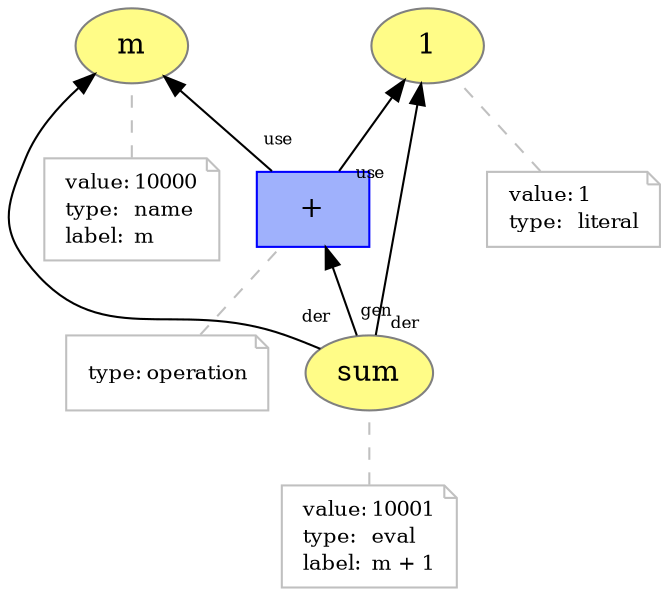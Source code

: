 digraph "PROV" { size="16,12"; rankdir="BT";
"http://example.org/m" [fillcolor="#FFFC87",color="#808080",style="filled",label="m",URL="http://example.org/m"]
"-attrs0" [color="gray",shape="note",fontsize="10",fontcolor="black",label=<<TABLE cellpadding="0" border="0">
	<TR>
	    <TD align="left">value:</TD>
	    <TD align="left">10000</TD>
	</TR>
	<TR>
	    <TD align="left">type:</TD>
	    <TD align="left">name</TD>
	</TR>
	<TR>
	    <TD align="left">label:</TD>
	    <TD align="left">m</TD>
	</TR>
</TABLE>>]
"-attrs0" -> "http://example.org/m" [color="gray",style="dashed",arrowhead="none"]
"http://example.org/1" [fillcolor="#FFFC87",color="#808080",style="filled",label="1",URL="http://example.org/1"]
"-attrs1" [color="gray",shape="note",fontsize="10",fontcolor="black",label=<<TABLE cellpadding="0" border="0">
	<TR>
	    <TD align="left">value:</TD>
	    <TD align="left">1</TD>
	</TR>
	<TR>
	    <TD align="left">type:</TD>
	    <TD align="left">literal</TD>
	</TR>
</TABLE>>]
"-attrs1" -> "http://example.org/1" [color="gray",style="dashed",arrowhead="none"]
"http://example.org/sum" [fillcolor="#FFFC87",color="#808080",style="filled",label="sum",URL="http://example.org/sum"]
"-attrs2" [color="gray",shape="note",fontsize="10",fontcolor="black",label=<<TABLE cellpadding="0" border="0">
	<TR>
	    <TD align="left">value:</TD>
	    <TD align="left">10001</TD>
	</TR>
	<TR>
	    <TD align="left">type:</TD>
	    <TD align="left">eval</TD>
	</TR>
	<TR>
	    <TD align="left">label:</TD>
	    <TD align="left">m + 1</TD>
	</TR>
</TABLE>>]
"-attrs2" -> "http://example.org/sum" [color="gray",style="dashed",arrowhead="none"]
"http://example.org/+" [fillcolor="#9FB1FC",color="#0000FF",shape="polygon",sides="4",style="filled",label="+",URL="http://example.org/+"]
"-attrs3" [color="gray",shape="note",fontsize="10",fontcolor="black",label=<<TABLE cellpadding="0" border="0">
	<TR>
	    <TD align="left">type:</TD>
	    <TD align="left">operation</TD>
	</TR>
</TABLE>>]
"-attrs3" -> "http://example.org/+" [color="gray",style="dashed",arrowhead="none"]
"http://example.org/sum" -> "http://example.org/m" [labelfontsize="8",labeldistance="1.5",labelangle="60.0",rotation="20",taillabel="der"]
"http://example.org/sum" -> "http://example.org/1" [labelfontsize="8",labeldistance="1.5",labelangle="60.0",rotation="20",taillabel="der"]
"http://example.org/+" -> "http://example.org/m" [labelfontsize="8",labeldistance="1.5",labelangle="60.0",rotation="20",taillabel="use"]
"http://example.org/+" -> "http://example.org/1" [labelfontsize="8",labeldistance="1.5",labelangle="60.0",rotation="20",taillabel="use"]
"http://example.org/sum" -> "http://example.org/+" [labelfontsize="8",labeldistance="1.5",labelangle="60.0",rotation="20",taillabel="gen"]
}